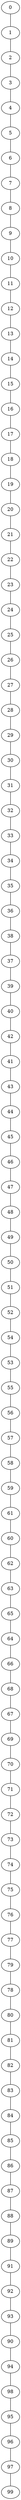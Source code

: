 graph {
0  [Label = "0 (0.00)"]
1  [Label = "1 (0.00)"]
2  [Label = "2 (0.00)"]
3  [Label = "3 (0.00)"]
4  [Label = "4 (0.00)"]
5  [Label = "5 (0.00)"]
6  [Label = "6 (0.00)"]
7  [Label = "7 (0.00)"]
8  [Label = "8 (0.00)"]
9  [Label = "9 (0.00)"]
10  [Label = "10 (0.00)"]
11  [Label = "11 (0.00)"]
12  [Label = "12 (0.00)"]
13  [Label = "13 (0.00)"]
14  [Label = "14 (0.00)"]
15  [Label = "15 (0.00)"]
16  [Label = "16 (0.00)"]
17  [Label = "17 (0.00)"]
18  [Label = "18 (0.00)"]
19  [Label = "19 (0.00)"]
20  [Label = "20 (0.00)"]
21  [Label = "21 (0.00)"]
22  [Label = "22 (0.00)"]
23  [Label = "23 (0.00)"]
24  [Label = "24 (0.00)"]
25  [Label = "25 (0.00)"]
26  [Label = "26 (0.00)"]
27  [Label = "27 (0.00)"]
28  [Label = "28 (0.00)"]
29  [Label = "29 (0.00)"]
30  [Label = "30 (0.00)"]
31  [Label = "31 (0.00)"]
32  [Label = "32 (0.00)"]
33  [Label = "33 (0.00)"]
34  [Label = "34 (0.00)"]
35  [Label = "35 (0.00)"]
36  [Label = "36 (0.00)"]
38  [Label = "38 (0.00)"]
37  [Label = "37 (0.00)"]
39  [Label = "39 (0.00)"]
40  [Label = "40 (0.00)"]
42  [Label = "42 (0.00)"]
41  [Label = "41 (0.00)"]
43  [Label = "43 (0.00)"]
44  [Label = "44 (0.00)"]
45  [Label = "45 (0.00)"]
46  [Label = "46 (0.00)"]
47  [Label = "47 (0.00)"]
48  [Label = "48 (0.00)"]
49  [Label = "49 (0.00)"]
50  [Label = "50 (0.00)"]
51  [Label = "51 (0.00)"]
52  [Label = "52 (0.00)"]
54  [Label = "54 (0.00)"]
53  [Label = "53 (0.00)"]
55  [Label = "55 (0.00)"]
56  [Label = "56 (0.00)"]
57  [Label = "57 (0.00)"]
58  [Label = "58 (0.00)"]
59  [Label = "59 (0.00)"]
61  [Label = "61 (0.00)"]
60  [Label = "60 (0.00)"]
62  [Label = "62 (0.00)"]
63  [Label = "63 (0.00)"]
65  [Label = "65 (0.00)"]
64  [Label = "64 (0.00)"]
66  [Label = "66 (0.00)"]
68  [Label = "68 (0.00)"]
67  [Label = "67 (0.00)"]
69  [Label = "69 (0.00)"]
70  [Label = "70 (0.00)"]
71  [Label = "71 (0.00)"]
72  [Label = "72 (0.00)"]
73  [Label = "73 (0.00)"]
74  [Label = "74 (0.00)"]
75  [Label = "75 (0.00)"]
76  [Label = "76 (0.00)"]
77  [Label = "77 (0.00)"]
79  [Label = "79 (0.00)"]
78  [Label = "78 (0.00)"]
80  [Label = "80 (0.00)"]
81  [Label = "81 (0.00)"]
82  [Label = "82 (0.00)"]
83  [Label = "83 (0.00)"]
84  [Label = "84 (0.00)"]
85  [Label = "85 (0.00)"]
86  [Label = "86 (0.00)"]
87  [Label = "87 (0.00)"]
88  [Label = "88 (0.00)"]
89  [Label = "89 (0.00)"]
91  [Label = "91 (0.00)"]
92  [Label = "92 (0.00)"]
93  [Label = "93 (0.00)"]
90  [Label = "90 (0.00)"]
94  [Label = "94 (0.00)"]
98  [Label = "98 (0.00)"]
95  [Label = "95 (0.00)"]
96  [Label = "96 (0.00)"]
97  [Label = "97 (0.00)"]
99  [Label = "99 (0.00)"]

0--1  [Label = "0.00"]
1--2  [Label = "0.00"]
2--3  [Label = "0.00"]
3--4  [Label = "0.00"]
4--5  [Label = "0.00"]
5--6  [Label = "0.00"]
6--7  [Label = "0.00"]
7--8  [Label = "0.00"]
8--9  [Label = "0.00"]
9--10  [Label = "0.00"]
10--11  [Label = "0.00"]
11--12  [Label = "0.00"]
12--13  [Label = "0.00"]
13--14  [Label = "0.00"]
14--15  [Label = "0.00"]
15--16  [Label = "0.00"]
16--17  [Label = "0.00"]
17--18  [Label = "0.00"]
18--19  [Label = "0.00"]
19--20  [Label = "0.00"]
20--21  [Label = "0.00"]
21--22  [Label = "0.00"]
22--23  [Label = "0.00"]
23--24  [Label = "0.00"]
24--25  [Label = "0.00"]
25--26  [Label = "0.00"]
26--27  [Label = "0.00"]
27--28  [Label = "0.00"]
28--29  [Label = "0.00"]
29--30  [Label = "0.00"]
30--31  [Label = "0.00"]
31--32  [Label = "0.00"]
32--33  [Label = "0.00"]
33--34  [Label = "0.00"]
34--35  [Label = "0.00"]
35--36  [Label = "0.00"]
36--38  [Label = "0.00"]
38--37  [Label = "0.00"]
37--39  [Label = "0.00"]
39--40  [Label = "0.00"]
40--42  [Label = "0.00"]
42--41  [Label = "0.00"]
41--43  [Label = "0.00"]
43--44  [Label = "0.00"]
44--45  [Label = "0.00"]
45--46  [Label = "0.00"]
46--47  [Label = "0.00"]
47--48  [Label = "0.00"]
48--49  [Label = "0.00"]
49--50  [Label = "0.00"]
50--51  [Label = "0.00"]
51--52  [Label = "0.00"]
52--54  [Label = "0.00"]
54--53  [Label = "0.00"]
53--55  [Label = "0.00"]
55--56  [Label = "0.00"]
56--57  [Label = "0.00"]
57--58  [Label = "0.00"]
58--59  [Label = "0.00"]
59--61  [Label = "0.00"]
61--60  [Label = "0.00"]
60--62  [Label = "0.00"]
62--63  [Label = "0.00"]
63--65  [Label = "0.00"]
65--64  [Label = "0.00"]
64--66  [Label = "0.00"]
66--68  [Label = "0.00"]
68--67  [Label = "0.00"]
67--69  [Label = "0.00"]
69--70  [Label = "0.00"]
70--71  [Label = "0.00"]
71--72  [Label = "0.00"]
72--73  [Label = "0.00"]
73--74  [Label = "0.00"]
74--75  [Label = "0.00"]
75--76  [Label = "0.00"]
76--77  [Label = "0.00"]
77--79  [Label = "0.00"]
79--78  [Label = "0.00"]
78--80  [Label = "0.00"]
80--81  [Label = "0.00"]
81--82  [Label = "0.00"]
82--83  [Label = "0.00"]
83--84  [Label = "0.00"]
84--85  [Label = "0.00"]
85--86  [Label = "0.00"]
86--87  [Label = "0.00"]
87--88  [Label = "0.00"]
88--89  [Label = "0.00"]
89--91  [Label = "0.00"]
91--92  [Label = "0.00"]
92--93  [Label = "0.00"]
93--90  [Label = "0.00"]
90--94  [Label = "0.00"]
94--98  [Label = "0.00"]
98--95  [Label = "0.00"]
95--96  [Label = "0.00"]
96--97  [Label = "0.00"]
97--99  [Label = "0.00"]
}
